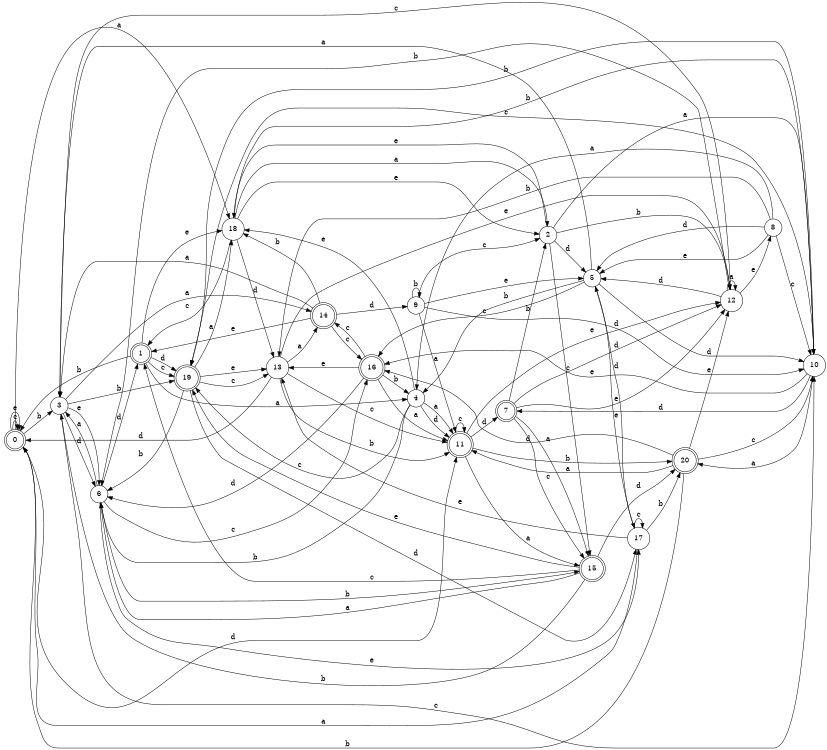 digraph n17_10 {
__start0 [label="" shape="none"];

rankdir=LR;
size="8,5";

s0 [style="rounded,filled", color="black", fillcolor="white" shape="doublecircle", label="0"];
s1 [style="rounded,filled", color="black", fillcolor="white" shape="doublecircle", label="1"];
s2 [style="filled", color="black", fillcolor="white" shape="circle", label="2"];
s3 [style="filled", color="black", fillcolor="white" shape="circle", label="3"];
s4 [style="filled", color="black", fillcolor="white" shape="circle", label="4"];
s5 [style="filled", color="black", fillcolor="white" shape="circle", label="5"];
s6 [style="filled", color="black", fillcolor="white" shape="circle", label="6"];
s7 [style="rounded,filled", color="black", fillcolor="white" shape="doublecircle", label="7"];
s8 [style="filled", color="black", fillcolor="white" shape="circle", label="8"];
s9 [style="filled", color="black", fillcolor="white" shape="circle", label="9"];
s10 [style="filled", color="black", fillcolor="white" shape="circle", label="10"];
s11 [style="rounded,filled", color="black", fillcolor="white" shape="doublecircle", label="11"];
s12 [style="filled", color="black", fillcolor="white" shape="circle", label="12"];
s13 [style="filled", color="black", fillcolor="white" shape="circle", label="13"];
s14 [style="rounded,filled", color="black", fillcolor="white" shape="doublecircle", label="14"];
s15 [style="rounded,filled", color="black", fillcolor="white" shape="doublecircle", label="15"];
s16 [style="rounded,filled", color="black", fillcolor="white" shape="doublecircle", label="16"];
s17 [style="filled", color="black", fillcolor="white" shape="circle", label="17"];
s18 [style="filled", color="black", fillcolor="white" shape="circle", label="18"];
s19 [style="rounded,filled", color="black", fillcolor="white" shape="doublecircle", label="19"];
s20 [style="rounded,filled", color="black", fillcolor="white" shape="doublecircle", label="20"];
s0 -> s18 [label="a"];
s0 -> s3 [label="b"];
s0 -> s0 [label="c"];
s0 -> s11 [label="d"];
s0 -> s0 [label="e"];
s1 -> s4 [label="a"];
s1 -> s0 [label="b"];
s1 -> s19 [label="c"];
s1 -> s19 [label="d"];
s1 -> s18 [label="e"];
s2 -> s10 [label="a"];
s2 -> s12 [label="b"];
s2 -> s15 [label="c"];
s2 -> s5 [label="d"];
s2 -> s18 [label="e"];
s3 -> s14 [label="a"];
s3 -> s19 [label="b"];
s3 -> s10 [label="c"];
s3 -> s6 [label="d"];
s3 -> s6 [label="e"];
s4 -> s11 [label="a"];
s4 -> s6 [label="b"];
s4 -> s19 [label="c"];
s4 -> s11 [label="d"];
s4 -> s18 [label="e"];
s5 -> s3 [label="a"];
s5 -> s4 [label="b"];
s5 -> s16 [label="c"];
s5 -> s10 [label="d"];
s5 -> s17 [label="e"];
s6 -> s3 [label="a"];
s6 -> s15 [label="b"];
s6 -> s16 [label="c"];
s6 -> s1 [label="d"];
s6 -> s17 [label="e"];
s7 -> s15 [label="a"];
s7 -> s2 [label="b"];
s7 -> s15 [label="c"];
s7 -> s12 [label="d"];
s7 -> s12 [label="e"];
s8 -> s4 [label="a"];
s8 -> s13 [label="b"];
s8 -> s10 [label="c"];
s8 -> s5 [label="d"];
s8 -> s5 [label="e"];
s9 -> s11 [label="a"];
s9 -> s9 [label="b"];
s9 -> s2 [label="c"];
s9 -> s10 [label="d"];
s9 -> s5 [label="e"];
s10 -> s20 [label="a"];
s10 -> s19 [label="b"];
s10 -> s19 [label="c"];
s10 -> s7 [label="d"];
s10 -> s16 [label="e"];
s11 -> s15 [label="a"];
s11 -> s20 [label="b"];
s11 -> s11 [label="c"];
s11 -> s7 [label="d"];
s11 -> s12 [label="e"];
s12 -> s12 [label="a"];
s12 -> s6 [label="b"];
s12 -> s3 [label="c"];
s12 -> s5 [label="d"];
s12 -> s8 [label="e"];
s13 -> s14 [label="a"];
s13 -> s11 [label="b"];
s13 -> s11 [label="c"];
s13 -> s0 [label="d"];
s13 -> s12 [label="e"];
s14 -> s3 [label="a"];
s14 -> s18 [label="b"];
s14 -> s16 [label="c"];
s14 -> s9 [label="d"];
s14 -> s1 [label="e"];
s15 -> s6 [label="a"];
s15 -> s3 [label="b"];
s15 -> s1 [label="c"];
s15 -> s20 [label="d"];
s15 -> s19 [label="e"];
s16 -> s11 [label="a"];
s16 -> s4 [label="b"];
s16 -> s14 [label="c"];
s16 -> s6 [label="d"];
s16 -> s13 [label="e"];
s17 -> s0 [label="a"];
s17 -> s20 [label="b"];
s17 -> s17 [label="c"];
s17 -> s5 [label="d"];
s17 -> s13 [label="e"];
s18 -> s2 [label="a"];
s18 -> s10 [label="b"];
s18 -> s1 [label="c"];
s18 -> s13 [label="d"];
s18 -> s2 [label="e"];
s19 -> s18 [label="a"];
s19 -> s6 [label="b"];
s19 -> s13 [label="c"];
s19 -> s17 [label="d"];
s19 -> s13 [label="e"];
s20 -> s11 [label="a"];
s20 -> s0 [label="b"];
s20 -> s10 [label="c"];
s20 -> s16 [label="d"];
s20 -> s12 [label="e"];

}